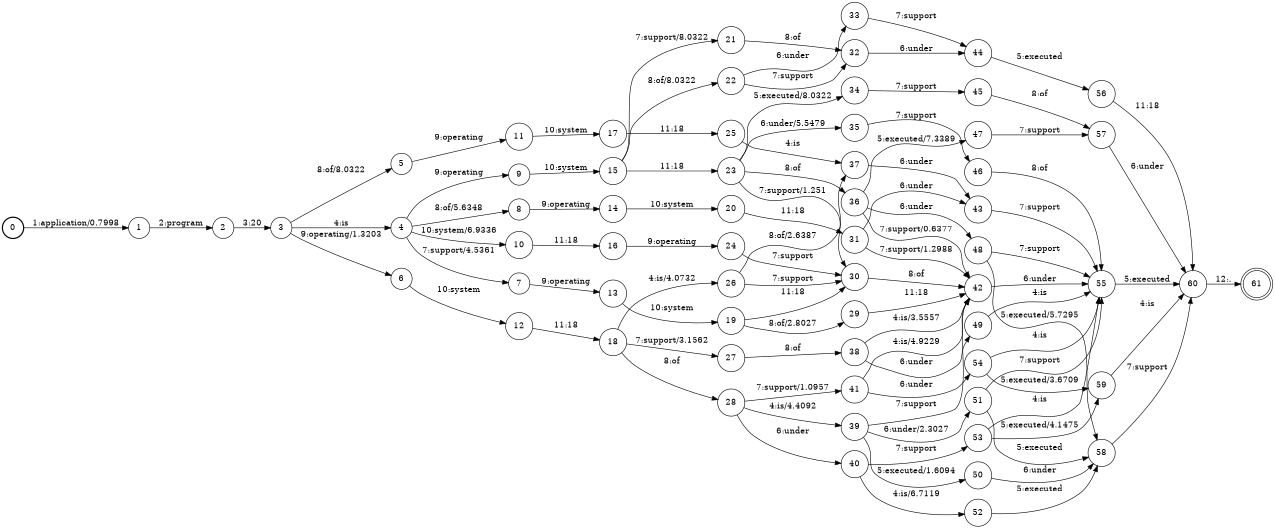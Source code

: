 digraph FST {
rankdir = LR;
size = "8.5,11";
label = "";
center = 1;
orientation = Portrait;
ranksep = "0.4";
nodesep = "0.25";
0 [label = "0", shape = circle, style = bold, fontsize = 14]
	0 -> 1 [label = "1:application/0.7998", fontsize = 14];
1 [label = "1", shape = circle, style = solid, fontsize = 14]
	1 -> 2 [label = "2:program", fontsize = 14];
2 [label = "2", shape = circle, style = solid, fontsize = 14]
	2 -> 3 [label = "3:20", fontsize = 14];
3 [label = "3", shape = circle, style = solid, fontsize = 14]
	3 -> 4 [label = "4:is", fontsize = 14];
	3 -> 5 [label = "8:of/8.0322", fontsize = 14];
	3 -> 6 [label = "9:operating/1.3203", fontsize = 14];
4 [label = "4", shape = circle, style = solid, fontsize = 14]
	4 -> 7 [label = "7:support/4.5361", fontsize = 14];
	4 -> 8 [label = "8:of/5.6348", fontsize = 14];
	4 -> 9 [label = "9:operating", fontsize = 14];
	4 -> 10 [label = "10:system/6.9336", fontsize = 14];
5 [label = "5", shape = circle, style = solid, fontsize = 14]
	5 -> 11 [label = "9:operating", fontsize = 14];
6 [label = "6", shape = circle, style = solid, fontsize = 14]
	6 -> 12 [label = "10:system", fontsize = 14];
7 [label = "7", shape = circle, style = solid, fontsize = 14]
	7 -> 13 [label = "9:operating", fontsize = 14];
8 [label = "8", shape = circle, style = solid, fontsize = 14]
	8 -> 14 [label = "9:operating", fontsize = 14];
9 [label = "9", shape = circle, style = solid, fontsize = 14]
	9 -> 15 [label = "10:system", fontsize = 14];
10 [label = "10", shape = circle, style = solid, fontsize = 14]
	10 -> 16 [label = "11:18", fontsize = 14];
11 [label = "11", shape = circle, style = solid, fontsize = 14]
	11 -> 17 [label = "10:system", fontsize = 14];
12 [label = "12", shape = circle, style = solid, fontsize = 14]
	12 -> 18 [label = "11:18", fontsize = 14];
13 [label = "13", shape = circle, style = solid, fontsize = 14]
	13 -> 19 [label = "10:system", fontsize = 14];
14 [label = "14", shape = circle, style = solid, fontsize = 14]
	14 -> 20 [label = "10:system", fontsize = 14];
15 [label = "15", shape = circle, style = solid, fontsize = 14]
	15 -> 21 [label = "7:support/8.0322", fontsize = 14];
	15 -> 22 [label = "8:of/8.0322", fontsize = 14];
	15 -> 23 [label = "11:18", fontsize = 14];
16 [label = "16", shape = circle, style = solid, fontsize = 14]
	16 -> 24 [label = "9:operating", fontsize = 14];
17 [label = "17", shape = circle, style = solid, fontsize = 14]
	17 -> 25 [label = "11:18", fontsize = 14];
18 [label = "18", shape = circle, style = solid, fontsize = 14]
	18 -> 26 [label = "4:is/4.0732", fontsize = 14];
	18 -> 27 [label = "7:support/3.1562", fontsize = 14];
	18 -> 28 [label = "8:of", fontsize = 14];
19 [label = "19", shape = circle, style = solid, fontsize = 14]
	19 -> 29 [label = "8:of/2.8027", fontsize = 14];
	19 -> 30 [label = "11:18", fontsize = 14];
20 [label = "20", shape = circle, style = solid, fontsize = 14]
	20 -> 31 [label = "11:18", fontsize = 14];
21 [label = "21", shape = circle, style = solid, fontsize = 14]
	21 -> 32 [label = "8:of", fontsize = 14];
22 [label = "22", shape = circle, style = solid, fontsize = 14]
	22 -> 33 [label = "6:under", fontsize = 14];
	22 -> 32 [label = "7:support", fontsize = 14];
23 [label = "23", shape = circle, style = solid, fontsize = 14]
	23 -> 34 [label = "5:executed/8.0322", fontsize = 14];
	23 -> 35 [label = "6:under/5.5479", fontsize = 14];
	23 -> 30 [label = "7:support/1.251", fontsize = 14];
	23 -> 36 [label = "8:of", fontsize = 14];
24 [label = "24", shape = circle, style = solid, fontsize = 14]
	24 -> 30 [label = "7:support", fontsize = 14];
25 [label = "25", shape = circle, style = solid, fontsize = 14]
	25 -> 37 [label = "4:is", fontsize = 14];
26 [label = "26", shape = circle, style = solid, fontsize = 14]
	26 -> 30 [label = "7:support", fontsize = 14];
	26 -> 37 [label = "8:of/2.6387", fontsize = 14];
27 [label = "27", shape = circle, style = solid, fontsize = 14]
	27 -> 38 [label = "8:of", fontsize = 14];
28 [label = "28", shape = circle, style = solid, fontsize = 14]
	28 -> 39 [label = "4:is/4.4092", fontsize = 14];
	28 -> 40 [label = "6:under", fontsize = 14];
	28 -> 41 [label = "7:support/1.0957", fontsize = 14];
29 [label = "29", shape = circle, style = solid, fontsize = 14]
	29 -> 42 [label = "11:18", fontsize = 14];
30 [label = "30", shape = circle, style = solid, fontsize = 14]
	30 -> 42 [label = "8:of", fontsize = 14];
31 [label = "31", shape = circle, style = solid, fontsize = 14]
	31 -> 43 [label = "6:under", fontsize = 14];
	31 -> 42 [label = "7:support/1.2988", fontsize = 14];
32 [label = "32", shape = circle, style = solid, fontsize = 14]
	32 -> 44 [label = "6:under", fontsize = 14];
33 [label = "33", shape = circle, style = solid, fontsize = 14]
	33 -> 44 [label = "7:support", fontsize = 14];
34 [label = "34", shape = circle, style = solid, fontsize = 14]
	34 -> 45 [label = "7:support", fontsize = 14];
35 [label = "35", shape = circle, style = solid, fontsize = 14]
	35 -> 46 [label = "7:support", fontsize = 14];
36 [label = "36", shape = circle, style = solid, fontsize = 14]
	36 -> 47 [label = "5:executed/7.3389", fontsize = 14];
	36 -> 48 [label = "6:under", fontsize = 14];
	36 -> 42 [label = "7:support/0.6377", fontsize = 14];
37 [label = "37", shape = circle, style = solid, fontsize = 14]
	37 -> 43 [label = "6:under", fontsize = 14];
38 [label = "38", shape = circle, style = solid, fontsize = 14]
	38 -> 42 [label = "4:is/3.5557", fontsize = 14];
	38 -> 49 [label = "6:under", fontsize = 14];
39 [label = "39", shape = circle, style = solid, fontsize = 14]
	39 -> 50 [label = "5:executed/1.6094", fontsize = 14];
	39 -> 51 [label = "6:under/2.3027", fontsize = 14];
	39 -> 42 [label = "7:support", fontsize = 14];
40 [label = "40", shape = circle, style = solid, fontsize = 14]
	40 -> 52 [label = "4:is/6.7119", fontsize = 14];
	40 -> 53 [label = "7:support", fontsize = 14];
41 [label = "41", shape = circle, style = solid, fontsize = 14]
	41 -> 42 [label = "4:is/4.9229", fontsize = 14];
	41 -> 54 [label = "6:under", fontsize = 14];
42 [label = "42", shape = circle, style = solid, fontsize = 14]
	42 -> 55 [label = "6:under", fontsize = 14];
43 [label = "43", shape = circle, style = solid, fontsize = 14]
	43 -> 55 [label = "7:support", fontsize = 14];
44 [label = "44", shape = circle, style = solid, fontsize = 14]
	44 -> 56 [label = "5:executed", fontsize = 14];
45 [label = "45", shape = circle, style = solid, fontsize = 14]
	45 -> 57 [label = "8:of", fontsize = 14];
46 [label = "46", shape = circle, style = solid, fontsize = 14]
	46 -> 55 [label = "8:of", fontsize = 14];
47 [label = "47", shape = circle, style = solid, fontsize = 14]
	47 -> 57 [label = "7:support", fontsize = 14];
48 [label = "48", shape = circle, style = solid, fontsize = 14]
	48 -> 58 [label = "5:executed/5.7295", fontsize = 14];
	48 -> 55 [label = "7:support", fontsize = 14];
49 [label = "49", shape = circle, style = solid, fontsize = 14]
	49 -> 55 [label = "4:is", fontsize = 14];
50 [label = "50", shape = circle, style = solid, fontsize = 14]
	50 -> 58 [label = "6:under", fontsize = 14];
51 [label = "51", shape = circle, style = solid, fontsize = 14]
	51 -> 58 [label = "5:executed", fontsize = 14];
	51 -> 55 [label = "7:support", fontsize = 14];
52 [label = "52", shape = circle, style = solid, fontsize = 14]
	52 -> 58 [label = "5:executed", fontsize = 14];
53 [label = "53", shape = circle, style = solid, fontsize = 14]
	53 -> 55 [label = "4:is", fontsize = 14];
	53 -> 59 [label = "5:executed/4.1475", fontsize = 14];
54 [label = "54", shape = circle, style = solid, fontsize = 14]
	54 -> 55 [label = "4:is", fontsize = 14];
	54 -> 59 [label = "5:executed/3.6709", fontsize = 14];
55 [label = "55", shape = circle, style = solid, fontsize = 14]
	55 -> 60 [label = "5:executed", fontsize = 14];
56 [label = "56", shape = circle, style = solid, fontsize = 14]
	56 -> 60 [label = "11:18", fontsize = 14];
57 [label = "57", shape = circle, style = solid, fontsize = 14]
	57 -> 60 [label = "6:under", fontsize = 14];
58 [label = "58", shape = circle, style = solid, fontsize = 14]
	58 -> 60 [label = "7:support", fontsize = 14];
59 [label = "59", shape = circle, style = solid, fontsize = 14]
	59 -> 60 [label = "4:is", fontsize = 14];
60 [label = "60", shape = circle, style = solid, fontsize = 14]
	60 -> 61 [label = "12:.", fontsize = 14];
61 [label = "61", shape = doublecircle, style = solid, fontsize = 14]
}
